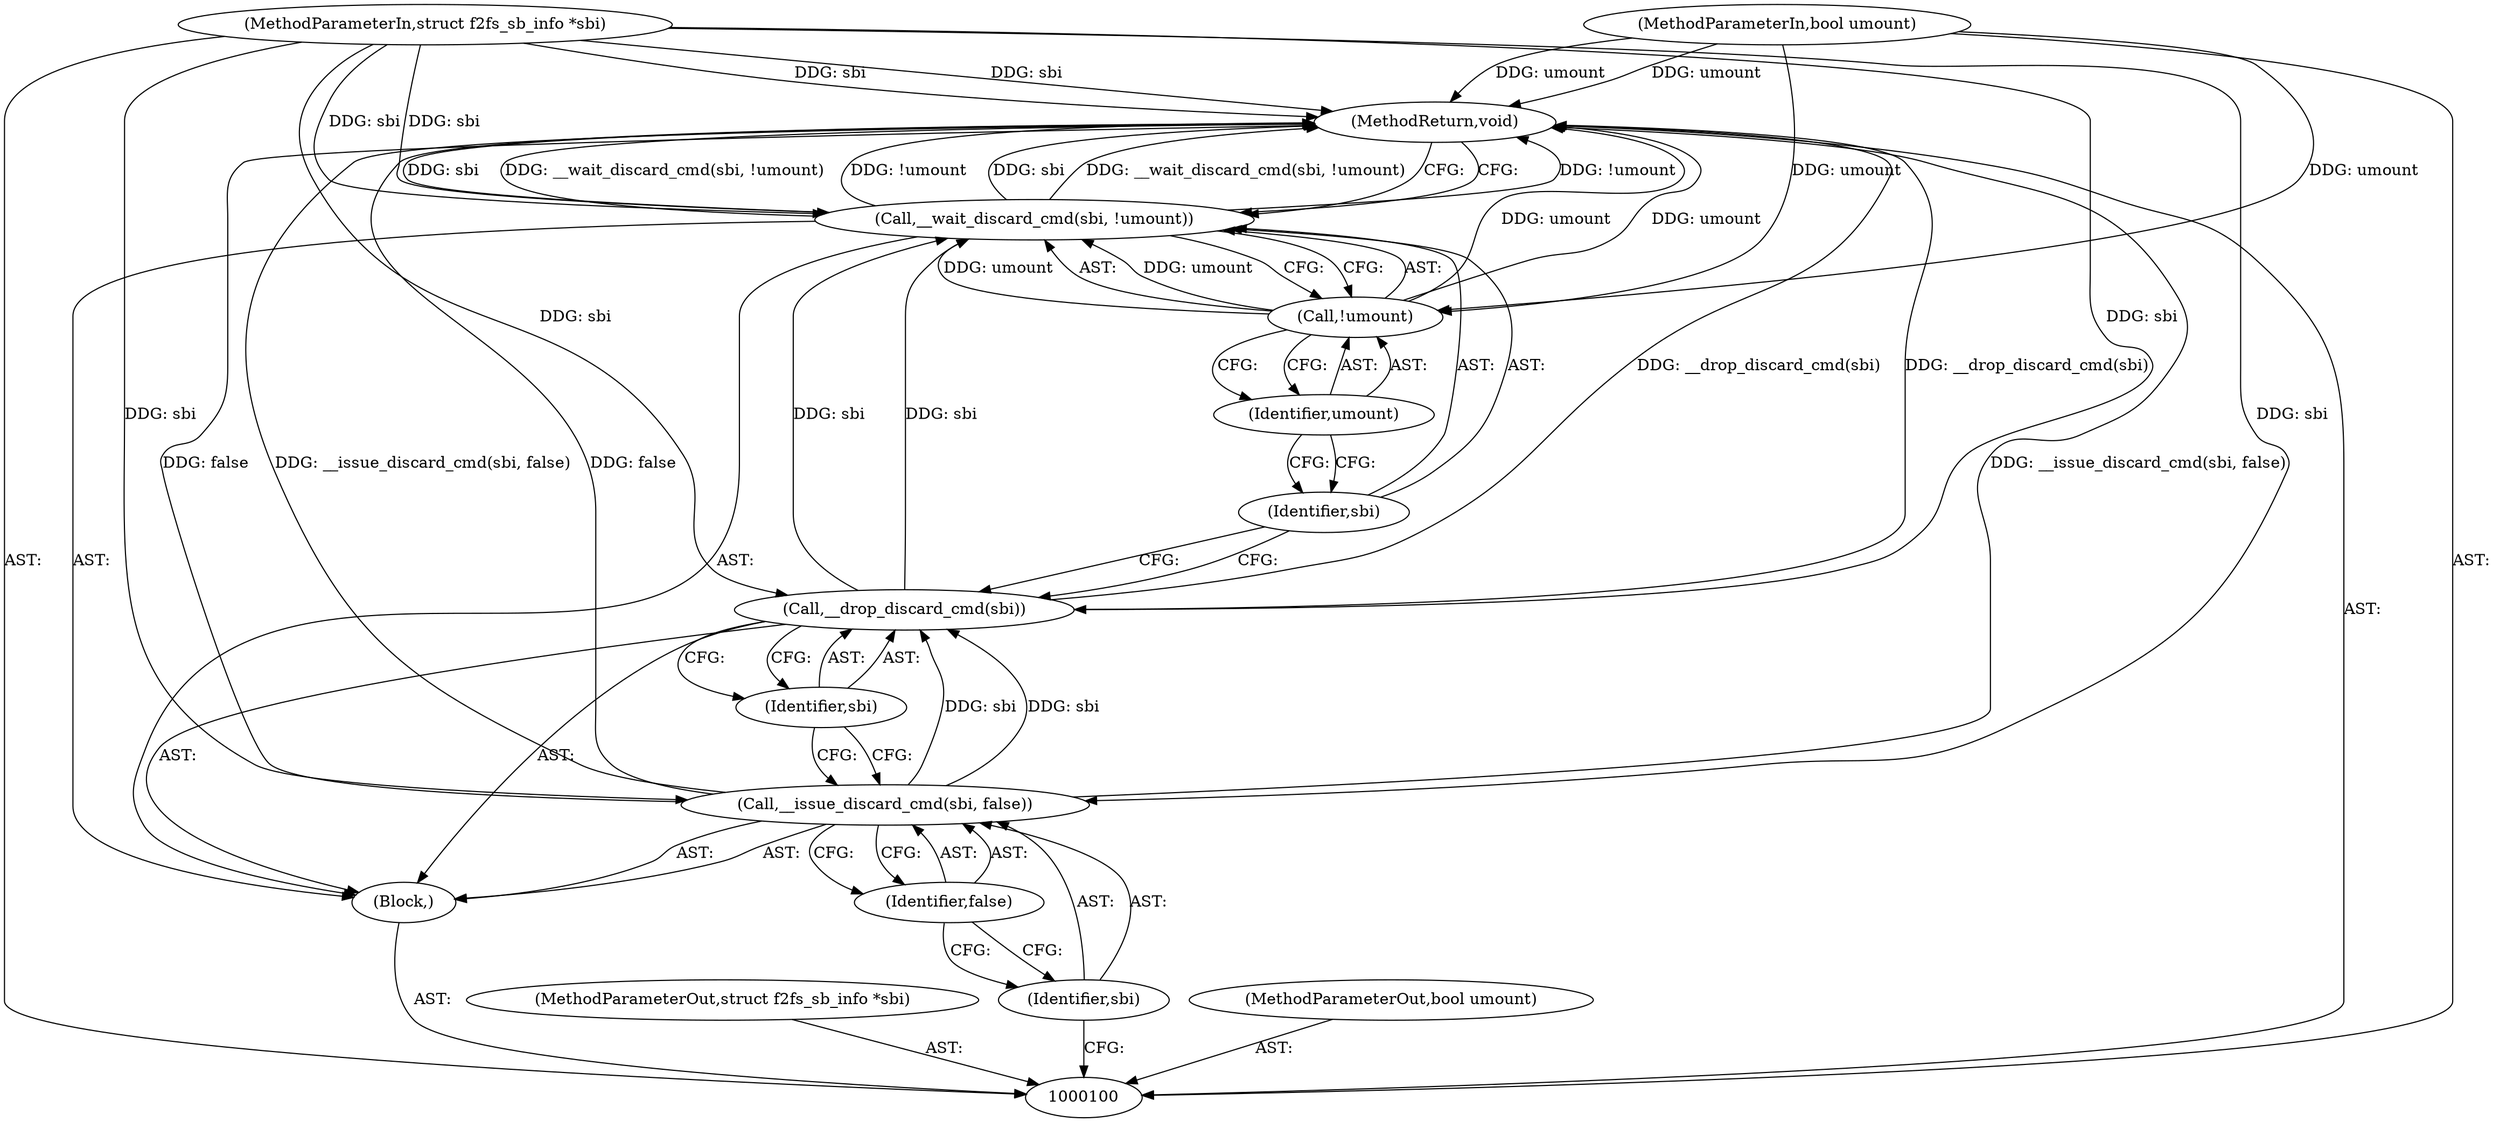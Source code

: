 digraph "0_linux_638164a2718f337ea224b747cf5977ef143166a4_0" {
"1000113" [label="(MethodReturn,void)"];
"1000101" [label="(MethodParameterIn,struct f2fs_sb_info *sbi)"];
"1000137" [label="(MethodParameterOut,struct f2fs_sb_info *sbi)"];
"1000102" [label="(MethodParameterIn,bool umount)"];
"1000138" [label="(MethodParameterOut,bool umount)"];
"1000103" [label="(Block,)"];
"1000104" [label="(Call,__issue_discard_cmd(sbi, false))"];
"1000105" [label="(Identifier,sbi)"];
"1000106" [label="(Identifier,false)"];
"1000107" [label="(Call,__drop_discard_cmd(sbi))"];
"1000108" [label="(Identifier,sbi)"];
"1000109" [label="(Call,__wait_discard_cmd(sbi, !umount))"];
"1000110" [label="(Identifier,sbi)"];
"1000111" [label="(Call,!umount)"];
"1000112" [label="(Identifier,umount)"];
"1000113" -> "1000100"  [label="AST: "];
"1000113" -> "1000109"  [label="CFG: "];
"1000107" -> "1000113"  [label="DDG: __drop_discard_cmd(sbi)"];
"1000104" -> "1000113"  [label="DDG: __issue_discard_cmd(sbi, false)"];
"1000104" -> "1000113"  [label="DDG: false"];
"1000109" -> "1000113"  [label="DDG: !umount"];
"1000109" -> "1000113"  [label="DDG: sbi"];
"1000109" -> "1000113"  [label="DDG: __wait_discard_cmd(sbi, !umount)"];
"1000102" -> "1000113"  [label="DDG: umount"];
"1000111" -> "1000113"  [label="DDG: umount"];
"1000101" -> "1000113"  [label="DDG: sbi"];
"1000101" -> "1000100"  [label="AST: "];
"1000101" -> "1000113"  [label="DDG: sbi"];
"1000101" -> "1000104"  [label="DDG: sbi"];
"1000101" -> "1000107"  [label="DDG: sbi"];
"1000101" -> "1000109"  [label="DDG: sbi"];
"1000137" -> "1000100"  [label="AST: "];
"1000102" -> "1000100"  [label="AST: "];
"1000102" -> "1000113"  [label="DDG: umount"];
"1000102" -> "1000111"  [label="DDG: umount"];
"1000138" -> "1000100"  [label="AST: "];
"1000103" -> "1000100"  [label="AST: "];
"1000104" -> "1000103"  [label="AST: "];
"1000107" -> "1000103"  [label="AST: "];
"1000109" -> "1000103"  [label="AST: "];
"1000104" -> "1000103"  [label="AST: "];
"1000104" -> "1000106"  [label="CFG: "];
"1000105" -> "1000104"  [label="AST: "];
"1000106" -> "1000104"  [label="AST: "];
"1000108" -> "1000104"  [label="CFG: "];
"1000104" -> "1000113"  [label="DDG: __issue_discard_cmd(sbi, false)"];
"1000104" -> "1000113"  [label="DDG: false"];
"1000101" -> "1000104"  [label="DDG: sbi"];
"1000104" -> "1000107"  [label="DDG: sbi"];
"1000105" -> "1000104"  [label="AST: "];
"1000105" -> "1000100"  [label="CFG: "];
"1000106" -> "1000105"  [label="CFG: "];
"1000106" -> "1000104"  [label="AST: "];
"1000106" -> "1000105"  [label="CFG: "];
"1000104" -> "1000106"  [label="CFG: "];
"1000107" -> "1000103"  [label="AST: "];
"1000107" -> "1000108"  [label="CFG: "];
"1000108" -> "1000107"  [label="AST: "];
"1000110" -> "1000107"  [label="CFG: "];
"1000107" -> "1000113"  [label="DDG: __drop_discard_cmd(sbi)"];
"1000104" -> "1000107"  [label="DDG: sbi"];
"1000101" -> "1000107"  [label="DDG: sbi"];
"1000107" -> "1000109"  [label="DDG: sbi"];
"1000108" -> "1000107"  [label="AST: "];
"1000108" -> "1000104"  [label="CFG: "];
"1000107" -> "1000108"  [label="CFG: "];
"1000109" -> "1000103"  [label="AST: "];
"1000109" -> "1000111"  [label="CFG: "];
"1000110" -> "1000109"  [label="AST: "];
"1000111" -> "1000109"  [label="AST: "];
"1000113" -> "1000109"  [label="CFG: "];
"1000109" -> "1000113"  [label="DDG: !umount"];
"1000109" -> "1000113"  [label="DDG: sbi"];
"1000109" -> "1000113"  [label="DDG: __wait_discard_cmd(sbi, !umount)"];
"1000107" -> "1000109"  [label="DDG: sbi"];
"1000101" -> "1000109"  [label="DDG: sbi"];
"1000111" -> "1000109"  [label="DDG: umount"];
"1000110" -> "1000109"  [label="AST: "];
"1000110" -> "1000107"  [label="CFG: "];
"1000112" -> "1000110"  [label="CFG: "];
"1000111" -> "1000109"  [label="AST: "];
"1000111" -> "1000112"  [label="CFG: "];
"1000112" -> "1000111"  [label="AST: "];
"1000109" -> "1000111"  [label="CFG: "];
"1000111" -> "1000113"  [label="DDG: umount"];
"1000111" -> "1000109"  [label="DDG: umount"];
"1000102" -> "1000111"  [label="DDG: umount"];
"1000112" -> "1000111"  [label="AST: "];
"1000112" -> "1000110"  [label="CFG: "];
"1000111" -> "1000112"  [label="CFG: "];
}

